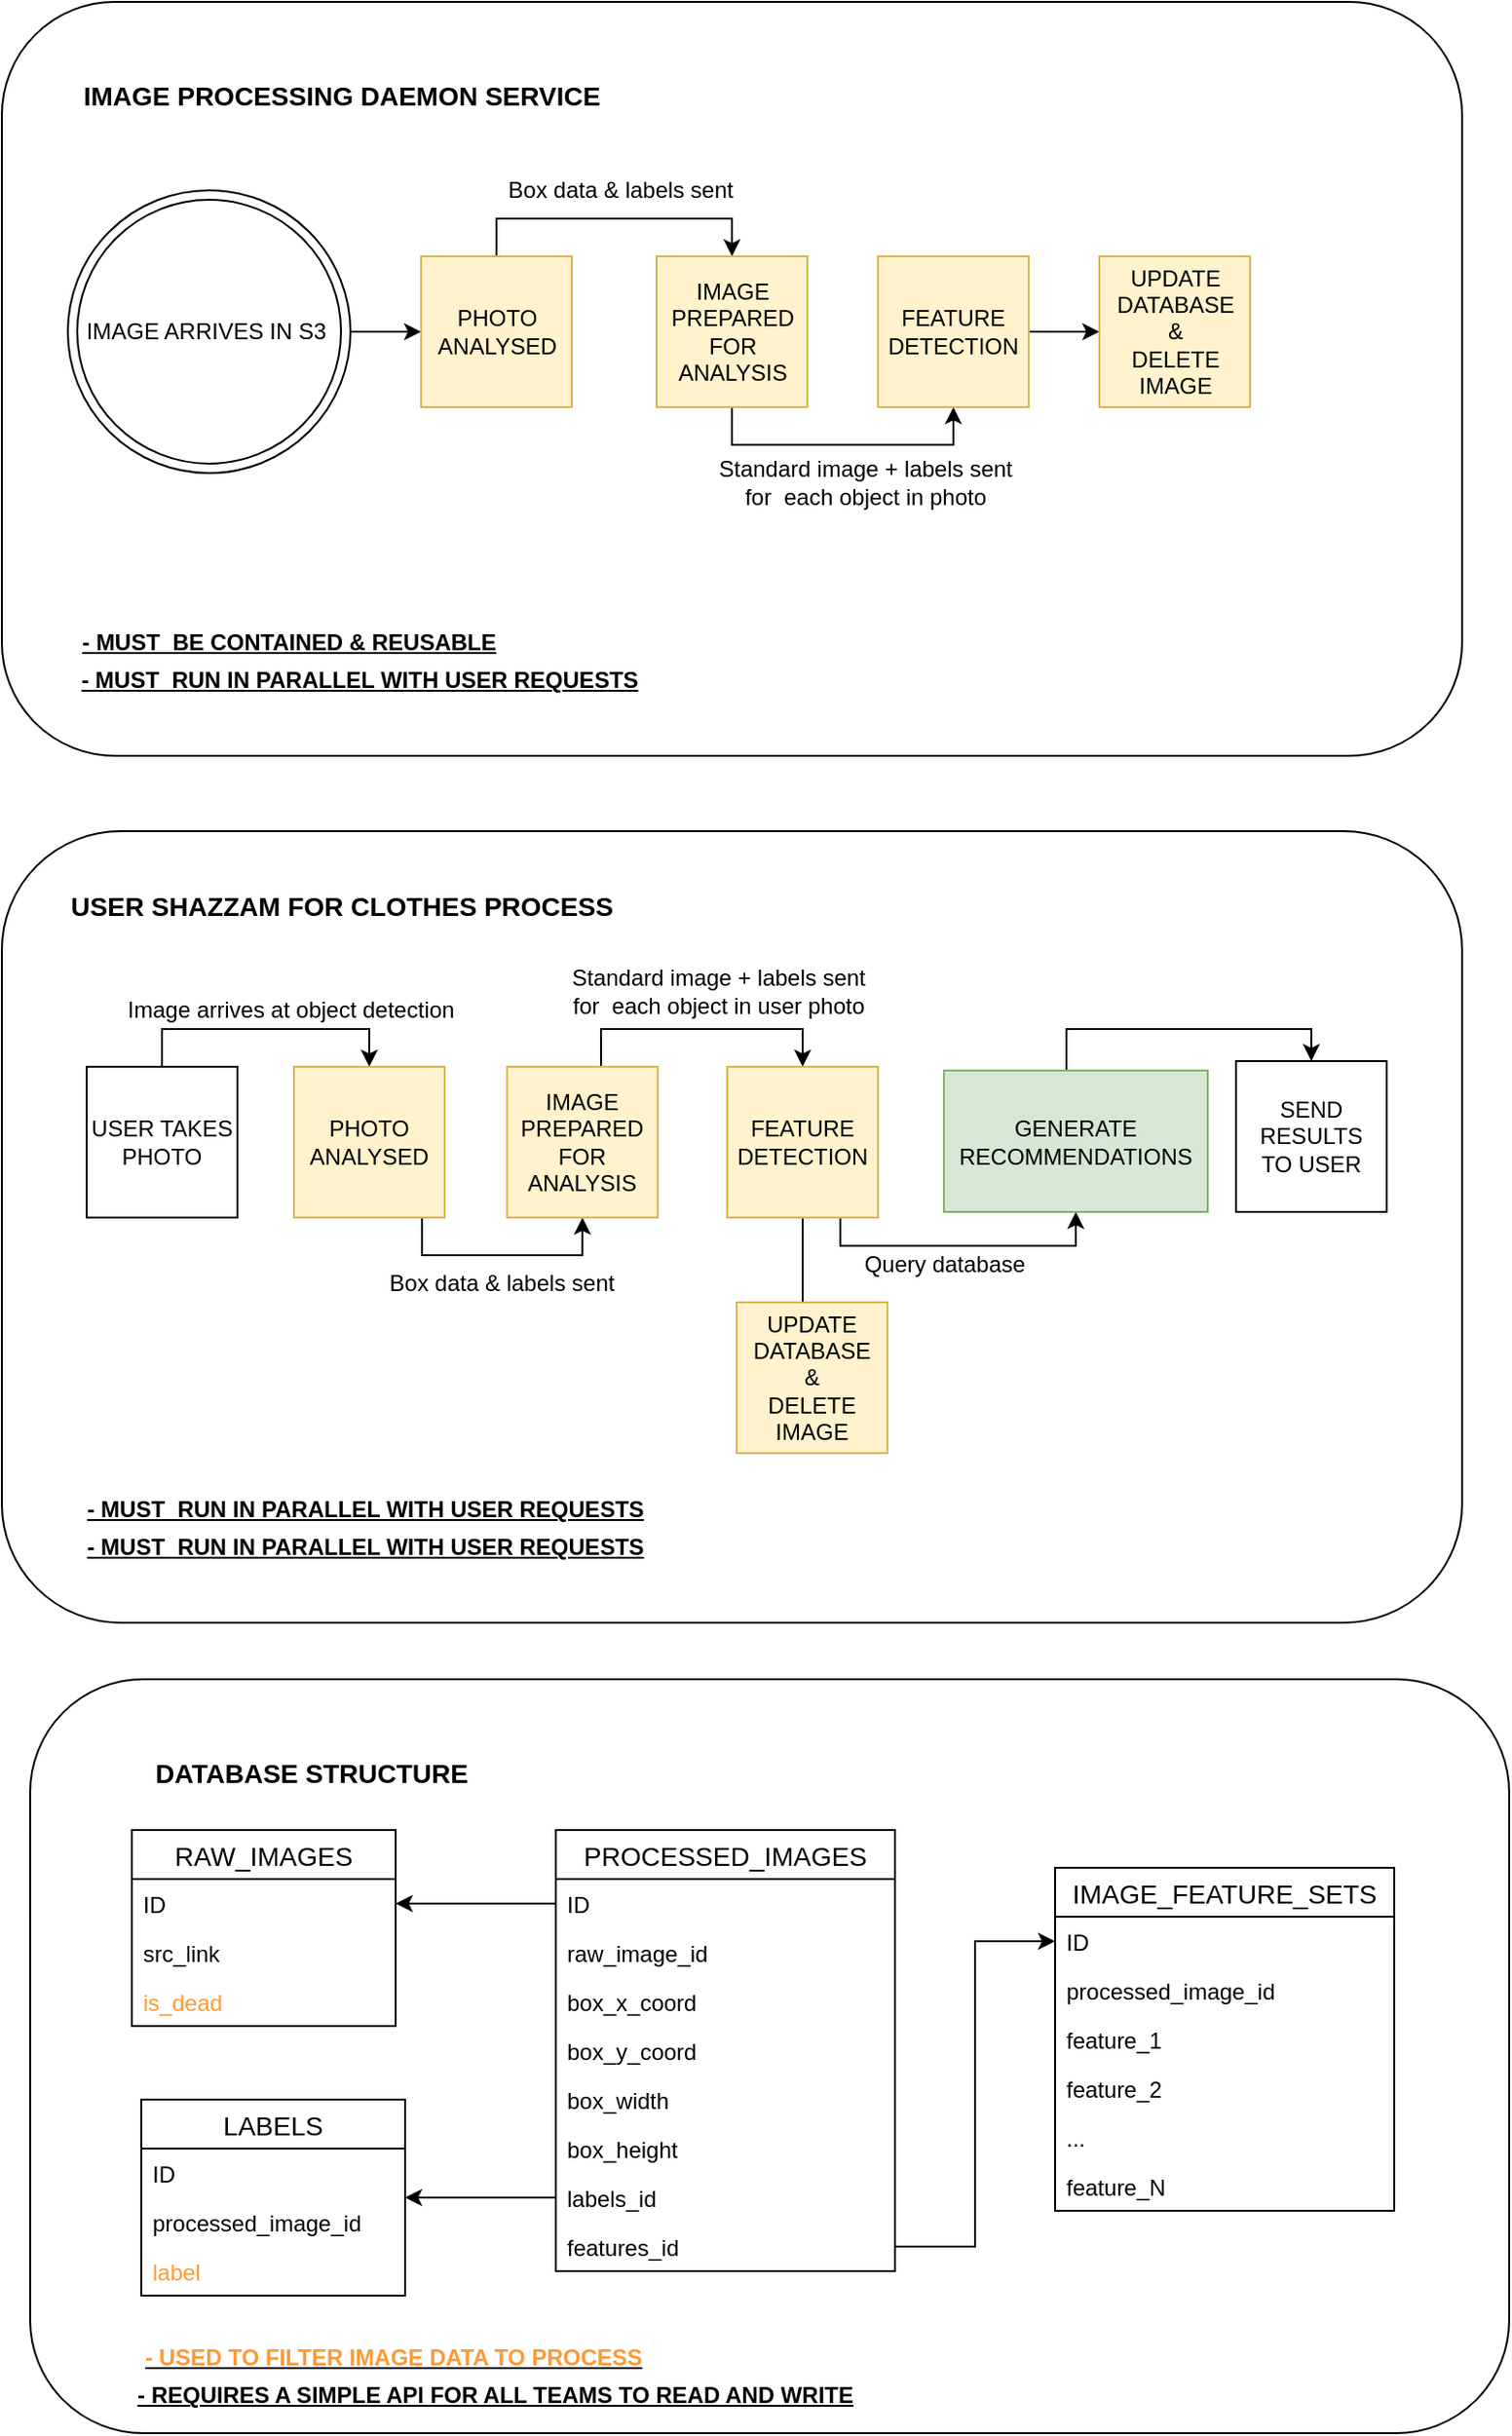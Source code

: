 <mxfile version="12.8.1" type="device"><diagram id="yjschu9S_KxyGVHaM3cs" name="Page-1"><mxGraphModel dx="1382" dy="-425" grid="1" gridSize="10" guides="1" tooltips="1" connect="1" arrows="1" fold="1" page="1" pageScale="1" pageWidth="827" pageHeight="1169" math="0" shadow="0"><root><mxCell id="0"/><mxCell id="1" parent="0"/><mxCell id="HXwDbFB7o408c1WEgCr4-193" value="" style="rounded=1;whiteSpace=wrap;html=1;glass=0;fontSize=14;" parent="1" vertex="1"><mxGeometry x="30" y="2070" width="785" height="400" as="geometry"/></mxCell><mxCell id="HXwDbFB7o408c1WEgCr4-111" value="" style="rounded=1;whiteSpace=wrap;html=1;" parent="1" vertex="1"><mxGeometry x="15" y="1180" width="775" height="400" as="geometry"/></mxCell><mxCell id="HXwDbFB7o408c1WEgCr4-79" value="Box data &amp;amp; labels sent" style="text;html=1;resizable=0;autosize=1;align=center;verticalAlign=middle;points=[];fillColor=none;strokeColor=none;rounded=0;" parent="1" vertex="1"><mxGeometry x="278.13" y="1270" width="130" height="20" as="geometry"/></mxCell><mxCell id="HXwDbFB7o408c1WEgCr4-83" value="Standard image + labels sent&lt;br&gt;for&amp;nbsp; each object in photo" style="text;html=1;resizable=0;autosize=1;align=center;verticalAlign=middle;points=[];fillColor=none;strokeColor=none;rounded=0;" parent="1" vertex="1"><mxGeometry x="387.5" y="1420" width="170" height="30" as="geometry"/></mxCell><mxCell id="HXwDbFB7o408c1WEgCr4-89" value="IMAGE PROCESSING DAEMON SERVICE" style="text;html=1;resizable=0;autosize=1;align=center;verticalAlign=middle;points=[];fillColor=none;strokeColor=none;rounded=0;fontStyle=1;fontSize=14;" parent="1" vertex="1"><mxGeometry x="50" y="1220" width="290" height="20" as="geometry"/></mxCell><mxCell id="HXwDbFB7o408c1WEgCr4-100" style="edgeStyle=orthogonalEdgeStyle;rounded=0;orthogonalLoop=1;jettySize=auto;html=1;entryX=0;entryY=0.5;entryDx=0;entryDy=0;" parent="1" source="HXwDbFB7o408c1WEgCr4-90" target="HXwDbFB7o408c1WEgCr4-95" edge="1"><mxGeometry relative="1" as="geometry"/></mxCell><mxCell id="HXwDbFB7o408c1WEgCr4-90" value="" style="shape=mxgraph.bpmn.shape;html=1;verticalLabelPosition=bottom;labelBackgroundColor=#ffffff;verticalAlign=top;align=center;perimeter=ellipsePerimeter;outlineConnect=0;outline=throwing;symbol=general;" parent="1" vertex="1"><mxGeometry x="50" y="1280" width="150" height="150" as="geometry"/></mxCell><mxCell id="HXwDbFB7o408c1WEgCr4-94" value="IMAGE ARRIVES IN S3" style="text;html=1;resizable=0;autosize=1;align=center;verticalAlign=middle;points=[];fillColor=none;strokeColor=none;rounded=0;" parent="1" vertex="1"><mxGeometry x="52.5" y="1345" width="140" height="20" as="geometry"/></mxCell><mxCell id="HXwDbFB7o408c1WEgCr4-105" style="edgeStyle=orthogonalEdgeStyle;rounded=0;orthogonalLoop=1;jettySize=auto;html=1;entryX=0.5;entryY=0;entryDx=0;entryDy=0;" parent="1" source="HXwDbFB7o408c1WEgCr4-95" target="HXwDbFB7o408c1WEgCr4-96" edge="1"><mxGeometry relative="1" as="geometry"><Array as="points"><mxPoint x="277.5" y="1295"/><mxPoint x="402.5" y="1295"/></Array></mxGeometry></mxCell><mxCell id="HXwDbFB7o408c1WEgCr4-95" value="PHOTO ANALYSED" style="whiteSpace=wrap;html=1;aspect=fixed;fillColor=#fff2cc;strokeColor=#d6b656;" parent="1" vertex="1"><mxGeometry x="237.5" y="1315" width="80" height="80" as="geometry"/></mxCell><mxCell id="HXwDbFB7o408c1WEgCr4-106" style="edgeStyle=orthogonalEdgeStyle;rounded=0;orthogonalLoop=1;jettySize=auto;html=1;entryX=0.5;entryY=1;entryDx=0;entryDy=0;" parent="1" source="HXwDbFB7o408c1WEgCr4-96" target="HXwDbFB7o408c1WEgCr4-97" edge="1"><mxGeometry relative="1" as="geometry"><Array as="points"><mxPoint x="402.5" y="1415"/><mxPoint x="520.5" y="1415"/></Array></mxGeometry></mxCell><mxCell id="HXwDbFB7o408c1WEgCr4-96" value="IMAGE PREPARED FOR ANALYSIS" style="whiteSpace=wrap;html=1;aspect=fixed;fillColor=#fff2cc;strokeColor=#d6b656;" parent="1" vertex="1"><mxGeometry x="362.5" y="1315" width="80" height="80" as="geometry"/></mxCell><mxCell id="HXwDbFB7o408c1WEgCr4-107" style="edgeStyle=orthogonalEdgeStyle;rounded=0;orthogonalLoop=1;jettySize=auto;html=1;entryX=0;entryY=0.5;entryDx=0;entryDy=0;" parent="1" source="HXwDbFB7o408c1WEgCr4-97" target="HXwDbFB7o408c1WEgCr4-98" edge="1"><mxGeometry relative="1" as="geometry"/></mxCell><mxCell id="HXwDbFB7o408c1WEgCr4-97" value="FEATURE DETECTION" style="whiteSpace=wrap;html=1;aspect=fixed;fillColor=#fff2cc;strokeColor=#d6b656;" parent="1" vertex="1"><mxGeometry x="480" y="1315" width="80" height="80" as="geometry"/></mxCell><mxCell id="HXwDbFB7o408c1WEgCr4-98" value="UPDATE DATABASE&lt;br&gt;&amp;amp;&lt;br&gt;DELETE IMAGE" style="whiteSpace=wrap;html=1;aspect=fixed;fillColor=#fff2cc;strokeColor=#d6b656;" parent="1" vertex="1"><mxGeometry x="597.5" y="1315" width="80" height="80" as="geometry"/></mxCell><mxCell id="HXwDbFB7o408c1WEgCr4-108" value="- MUST&amp;nbsp; BE CONTAINED &amp;amp; REUSABLE" style="text;html=1;strokeColor=none;fillColor=none;align=center;verticalAlign=middle;whiteSpace=wrap;rounded=0;fontStyle=5" parent="1" vertex="1"><mxGeometry x="50" y="1510" width="235" height="20" as="geometry"/></mxCell><mxCell id="HXwDbFB7o408c1WEgCr4-110" value="- MUST&amp;nbsp; RUN IN PARALLEL WITH USER REQUESTS" style="text;html=1;strokeColor=none;fillColor=none;align=center;verticalAlign=middle;whiteSpace=wrap;rounded=0;fontStyle=5" parent="1" vertex="1"><mxGeometry x="50" y="1530" width="310" height="20" as="geometry"/></mxCell><mxCell id="HXwDbFB7o408c1WEgCr4-113" value="" style="rounded=1;whiteSpace=wrap;html=1;" parent="1" vertex="1"><mxGeometry x="15" y="1620" width="775" height="420" as="geometry"/></mxCell><mxCell id="HXwDbFB7o408c1WEgCr4-114" style="edgeStyle=orthogonalEdgeStyle;rounded=0;orthogonalLoop=1;jettySize=auto;html=1;entryX=0.5;entryY=0;entryDx=0;entryDy=0;" parent="1" source="HXwDbFB7o408c1WEgCr4-115" target="HXwDbFB7o408c1WEgCr4-117" edge="1"><mxGeometry relative="1" as="geometry"><Array as="points"><mxPoint x="100" y="1725"/><mxPoint x="210" y="1725"/></Array></mxGeometry></mxCell><mxCell id="HXwDbFB7o408c1WEgCr4-115" value="USER TAKES PHOTO" style="whiteSpace=wrap;html=1;aspect=fixed;" parent="1" vertex="1"><mxGeometry x="60" y="1745" width="80" height="80" as="geometry"/></mxCell><mxCell id="HXwDbFB7o408c1WEgCr4-116" style="edgeStyle=orthogonalEdgeStyle;rounded=0;orthogonalLoop=1;jettySize=auto;html=1;entryX=0.5;entryY=1;entryDx=0;entryDy=0;" parent="1" source="HXwDbFB7o408c1WEgCr4-117" target="HXwDbFB7o408c1WEgCr4-120" edge="1"><mxGeometry relative="1" as="geometry"><Array as="points"><mxPoint x="238" y="1845"/><mxPoint x="323" y="1845"/></Array></mxGeometry></mxCell><mxCell id="HXwDbFB7o408c1WEgCr4-117" value="PHOTO ANALYSED" style="whiteSpace=wrap;html=1;aspect=fixed;fillColor=#fff2cc;strokeColor=#d6b656;" parent="1" vertex="1"><mxGeometry x="170" y="1745" width="80" height="80" as="geometry"/></mxCell><mxCell id="HXwDbFB7o408c1WEgCr4-118" value="Image arrives at object detection" style="text;html=1;resizable=0;autosize=1;align=center;verticalAlign=middle;points=[];fillColor=none;strokeColor=none;rounded=0;" parent="1" vertex="1"><mxGeometry x="72.5" y="1705" width="190" height="20" as="geometry"/></mxCell><mxCell id="HXwDbFB7o408c1WEgCr4-119" style="edgeStyle=orthogonalEdgeStyle;rounded=0;orthogonalLoop=1;jettySize=auto;html=1;entryX=0.5;entryY=0;entryDx=0;entryDy=0;" parent="1" source="HXwDbFB7o408c1WEgCr4-120" target="HXwDbFB7o408c1WEgCr4-124" edge="1"><mxGeometry relative="1" as="geometry"><Array as="points"><mxPoint x="333" y="1725"/><mxPoint x="440" y="1725"/></Array></mxGeometry></mxCell><mxCell id="HXwDbFB7o408c1WEgCr4-120" value="IMAGE PREPARED FOR ANALYSIS" style="whiteSpace=wrap;html=1;aspect=fixed;fillColor=#fff2cc;strokeColor=#d6b656;" parent="1" vertex="1"><mxGeometry x="283.13" y="1745" width="80" height="80" as="geometry"/></mxCell><mxCell id="HXwDbFB7o408c1WEgCr4-121" value="Box data &amp;amp; labels sent" style="text;html=1;resizable=0;autosize=1;align=center;verticalAlign=middle;points=[];fillColor=none;strokeColor=none;rounded=0;" parent="1" vertex="1"><mxGeometry x="215" y="1850" width="130" height="20" as="geometry"/></mxCell><mxCell id="HXwDbFB7o408c1WEgCr4-122" style="edgeStyle=orthogonalEdgeStyle;rounded=0;orthogonalLoop=1;jettySize=auto;html=1;entryX=0.5;entryY=1;entryDx=0;entryDy=0;" parent="1" source="HXwDbFB7o408c1WEgCr4-124" target="HXwDbFB7o408c1WEgCr4-128" edge="1"><mxGeometry relative="1" as="geometry"><Array as="points"><mxPoint x="460" y="1840"/><mxPoint x="585" y="1840"/></Array></mxGeometry></mxCell><mxCell id="HXwDbFB7o408c1WEgCr4-123" style="edgeStyle=orthogonalEdgeStyle;rounded=0;orthogonalLoop=1;jettySize=auto;html=1;entryX=0.438;entryY=0.125;entryDx=0;entryDy=0;entryPerimeter=0;" parent="1" source="HXwDbFB7o408c1WEgCr4-124" target="HXwDbFB7o408c1WEgCr4-126" edge="1"><mxGeometry relative="1" as="geometry"/></mxCell><mxCell id="HXwDbFB7o408c1WEgCr4-124" value="FEATURE DETECTION" style="whiteSpace=wrap;html=1;aspect=fixed;fillColor=#fff2cc;strokeColor=#d6b656;" parent="1" vertex="1"><mxGeometry x="400" y="1745" width="80" height="80" as="geometry"/></mxCell><mxCell id="HXwDbFB7o408c1WEgCr4-125" value="Standard image + labels sent&lt;br&gt;for&amp;nbsp; each object in user photo" style="text;html=1;resizable=0;autosize=1;align=center;verticalAlign=middle;points=[];fillColor=none;strokeColor=none;rounded=0;" parent="1" vertex="1"><mxGeometry x="310" y="1690" width="170" height="30" as="geometry"/></mxCell><mxCell id="HXwDbFB7o408c1WEgCr4-126" value="UPDATE DATABASE&lt;br&gt;&amp;amp;&lt;br&gt;DELETE IMAGE" style="whiteSpace=wrap;html=1;aspect=fixed;fillColor=#fff2cc;strokeColor=#d6b656;" parent="1" vertex="1"><mxGeometry x="405" y="1870" width="80" height="80" as="geometry"/></mxCell><mxCell id="HXwDbFB7o408c1WEgCr4-127" style="edgeStyle=orthogonalEdgeStyle;rounded=0;orthogonalLoop=1;jettySize=auto;html=1;entryX=0.5;entryY=0;entryDx=0;entryDy=0;" parent="1" source="HXwDbFB7o408c1WEgCr4-128" target="HXwDbFB7o408c1WEgCr4-130" edge="1"><mxGeometry relative="1" as="geometry"><Array as="points"><mxPoint x="580" y="1725"/><mxPoint x="710" y="1725"/></Array></mxGeometry></mxCell><mxCell id="HXwDbFB7o408c1WEgCr4-128" value="GENERATE RECOMMENDATIONS" style="rounded=0;whiteSpace=wrap;html=1;fillColor=#d5e8d4;strokeColor=#82b366;" parent="1" vertex="1"><mxGeometry x="515" y="1747" width="140" height="75" as="geometry"/></mxCell><mxCell id="HXwDbFB7o408c1WEgCr4-129" value="Query database" style="text;html=1;resizable=0;autosize=1;align=center;verticalAlign=middle;points=[];fillColor=none;strokeColor=none;rounded=0;" parent="1" vertex="1"><mxGeometry x="465" y="1840" width="100" height="20" as="geometry"/></mxCell><mxCell id="HXwDbFB7o408c1WEgCr4-130" value="SEND RESULTS&lt;br&gt;TO USER" style="whiteSpace=wrap;html=1;aspect=fixed;" parent="1" vertex="1"><mxGeometry x="670" y="1742" width="80" height="80" as="geometry"/></mxCell><mxCell id="HXwDbFB7o408c1WEgCr4-131" value="USER SHAZZAM FOR CLOTHES PROCESS" style="text;html=1;resizable=0;autosize=1;align=center;verticalAlign=middle;points=[];fillColor=none;strokeColor=none;rounded=0;fontSize=14;fontStyle=1" parent="1" vertex="1"><mxGeometry x="45" y="1650" width="300" height="20" as="geometry"/></mxCell><mxCell id="HXwDbFB7o408c1WEgCr4-132" value="- MUST&amp;nbsp; RUN IN PARALLEL WITH USER REQUESTS" style="text;html=1;strokeColor=none;fillColor=none;align=center;verticalAlign=middle;whiteSpace=wrap;rounded=0;fontStyle=5" parent="1" vertex="1"><mxGeometry x="53.13" y="1970" width="310" height="20" as="geometry"/></mxCell><mxCell id="HXwDbFB7o408c1WEgCr4-133" value="- MUST&amp;nbsp; RUN IN PARALLEL WITH USER REQUESTS" style="text;html=1;strokeColor=none;fillColor=none;align=center;verticalAlign=middle;whiteSpace=wrap;rounded=0;glass=0;fontStyle=5" parent="1" vertex="1"><mxGeometry x="53.13" y="1990" width="310" height="20" as="geometry"/></mxCell><mxCell id="HXwDbFB7o408c1WEgCr4-140" value="RAW_IMAGES" style="swimlane;fontStyle=0;childLayout=stackLayout;horizontal=1;startSize=26;fillColor=none;horizontalStack=0;resizeParent=1;resizeParentMax=0;resizeLast=0;collapsible=1;marginBottom=0;glass=0;fontSize=14;" parent="1" vertex="1"><mxGeometry x="84" y="2150" width="140" height="104" as="geometry"/></mxCell><mxCell id="HXwDbFB7o408c1WEgCr4-141" value="ID" style="text;strokeColor=none;fillColor=none;align=left;verticalAlign=top;spacingLeft=4;spacingRight=4;overflow=hidden;rotatable=0;points=[[0,0.5],[1,0.5]];portConstraint=eastwest;" parent="HXwDbFB7o408c1WEgCr4-140" vertex="1"><mxGeometry y="26" width="140" height="26" as="geometry"/></mxCell><mxCell id="HXwDbFB7o408c1WEgCr4-142" value="src_link" style="text;strokeColor=none;fillColor=none;align=left;verticalAlign=top;spacingLeft=4;spacingRight=4;overflow=hidden;rotatable=0;points=[[0,0.5],[1,0.5]];portConstraint=eastwest;" parent="HXwDbFB7o408c1WEgCr4-140" vertex="1"><mxGeometry y="52" width="140" height="26" as="geometry"/></mxCell><mxCell id="HXwDbFB7o408c1WEgCr4-157" value="is_dead" style="text;strokeColor=none;fillColor=none;align=left;verticalAlign=top;spacingLeft=4;spacingRight=4;overflow=hidden;rotatable=0;points=[[0,0.5],[1,0.5]];portConstraint=eastwest;fontColor=#FF9933;" parent="HXwDbFB7o408c1WEgCr4-140" vertex="1"><mxGeometry y="78" width="140" height="26" as="geometry"/></mxCell><mxCell id="HXwDbFB7o408c1WEgCr4-144" value="IMAGE_FEATURE_SETS" style="swimlane;fontStyle=0;childLayout=stackLayout;horizontal=1;startSize=26;fillColor=none;horizontalStack=0;resizeParent=1;resizeParentMax=0;resizeLast=0;collapsible=1;marginBottom=0;glass=0;fontSize=14;" parent="1" vertex="1"><mxGeometry x="574" y="2170" width="180" height="182" as="geometry"/></mxCell><mxCell id="HXwDbFB7o408c1WEgCr4-145" value="ID" style="text;strokeColor=none;fillColor=none;align=left;verticalAlign=top;spacingLeft=4;spacingRight=4;overflow=hidden;rotatable=0;points=[[0,0.5],[1,0.5]];portConstraint=eastwest;" parent="HXwDbFB7o408c1WEgCr4-144" vertex="1"><mxGeometry y="26" width="180" height="26" as="geometry"/></mxCell><mxCell id="HXwDbFB7o408c1WEgCr4-167" value="processed_image_id" style="text;strokeColor=none;fillColor=none;align=left;verticalAlign=top;spacingLeft=4;spacingRight=4;overflow=hidden;rotatable=0;points=[[0,0.5],[1,0.5]];portConstraint=eastwest;" parent="HXwDbFB7o408c1WEgCr4-144" vertex="1"><mxGeometry y="52" width="180" height="26" as="geometry"/></mxCell><mxCell id="HXwDbFB7o408c1WEgCr4-148" value="feature_1" style="text;strokeColor=none;fillColor=none;align=left;verticalAlign=top;spacingLeft=4;spacingRight=4;overflow=hidden;rotatable=0;points=[[0,0.5],[1,0.5]];portConstraint=eastwest;" parent="HXwDbFB7o408c1WEgCr4-144" vertex="1"><mxGeometry y="78" width="180" height="26" as="geometry"/></mxCell><mxCell id="HXwDbFB7o408c1WEgCr4-149" value="feature_2" style="text;strokeColor=none;fillColor=none;align=left;verticalAlign=top;spacingLeft=4;spacingRight=4;overflow=hidden;rotatable=0;points=[[0,0.5],[1,0.5]];portConstraint=eastwest;" parent="HXwDbFB7o408c1WEgCr4-144" vertex="1"><mxGeometry y="104" width="180" height="26" as="geometry"/></mxCell><mxCell id="HXwDbFB7o408c1WEgCr4-150" value="..." style="text;strokeColor=none;fillColor=none;align=left;verticalAlign=top;spacingLeft=4;spacingRight=4;overflow=hidden;rotatable=0;points=[[0,0.5],[1,0.5]];portConstraint=eastwest;" parent="HXwDbFB7o408c1WEgCr4-144" vertex="1"><mxGeometry y="130" width="180" height="26" as="geometry"/></mxCell><mxCell id="HXwDbFB7o408c1WEgCr4-152" value="feature_N" style="text;strokeColor=none;fillColor=none;align=left;verticalAlign=top;spacingLeft=4;spacingRight=4;overflow=hidden;rotatable=0;points=[[0,0.5],[1,0.5]];portConstraint=eastwest;" parent="HXwDbFB7o408c1WEgCr4-144" vertex="1"><mxGeometry y="156" width="180" height="26" as="geometry"/></mxCell><mxCell id="HXwDbFB7o408c1WEgCr4-158" value="PROCESSED_IMAGES" style="swimlane;fontStyle=0;childLayout=stackLayout;horizontal=1;startSize=26;fillColor=none;horizontalStack=0;resizeParent=1;resizeParentMax=0;resizeLast=0;collapsible=1;marginBottom=0;glass=0;fontSize=14;" parent="1" vertex="1"><mxGeometry x="309" y="2150" width="180" height="234" as="geometry"/></mxCell><mxCell id="HXwDbFB7o408c1WEgCr4-159" value="ID" style="text;strokeColor=none;fillColor=none;align=left;verticalAlign=top;spacingLeft=4;spacingRight=4;overflow=hidden;rotatable=0;points=[[0,0.5],[1,0.5]];portConstraint=eastwest;" parent="HXwDbFB7o408c1WEgCr4-158" vertex="1"><mxGeometry y="26" width="180" height="26" as="geometry"/></mxCell><mxCell id="HXwDbFB7o408c1WEgCr4-160" value="raw_image_id" style="text;strokeColor=none;fillColor=none;align=left;verticalAlign=top;spacingLeft=4;spacingRight=4;overflow=hidden;rotatable=0;points=[[0,0.5],[1,0.5]];portConstraint=eastwest;" parent="HXwDbFB7o408c1WEgCr4-158" vertex="1"><mxGeometry y="52" width="180" height="26" as="geometry"/></mxCell><mxCell id="HXwDbFB7o408c1WEgCr4-161" value="box_x_coord" style="text;strokeColor=none;fillColor=none;align=left;verticalAlign=top;spacingLeft=4;spacingRight=4;overflow=hidden;rotatable=0;points=[[0,0.5],[1,0.5]];portConstraint=eastwest;" parent="HXwDbFB7o408c1WEgCr4-158" vertex="1"><mxGeometry y="78" width="180" height="26" as="geometry"/></mxCell><mxCell id="HXwDbFB7o408c1WEgCr4-162" value="box_y_coord" style="text;strokeColor=none;fillColor=none;align=left;verticalAlign=top;spacingLeft=4;spacingRight=4;overflow=hidden;rotatable=0;points=[[0,0.5],[1,0.5]];portConstraint=eastwest;" parent="HXwDbFB7o408c1WEgCr4-158" vertex="1"><mxGeometry y="104" width="180" height="26" as="geometry"/></mxCell><mxCell id="HXwDbFB7o408c1WEgCr4-163" value="box_width" style="text;strokeColor=none;fillColor=none;align=left;verticalAlign=top;spacingLeft=4;spacingRight=4;overflow=hidden;rotatable=0;points=[[0,0.5],[1,0.5]];portConstraint=eastwest;" parent="HXwDbFB7o408c1WEgCr4-158" vertex="1"><mxGeometry y="130" width="180" height="26" as="geometry"/></mxCell><mxCell id="HXwDbFB7o408c1WEgCr4-164" value="box_height" style="text;strokeColor=none;fillColor=none;align=left;verticalAlign=top;spacingLeft=4;spacingRight=4;overflow=hidden;rotatable=0;points=[[0,0.5],[1,0.5]];portConstraint=eastwest;" parent="HXwDbFB7o408c1WEgCr4-158" vertex="1"><mxGeometry y="156" width="180" height="26" as="geometry"/></mxCell><mxCell id="HXwDbFB7o408c1WEgCr4-175" value="labels_id" style="text;strokeColor=none;fillColor=none;align=left;verticalAlign=top;spacingLeft=4;spacingRight=4;overflow=hidden;rotatable=0;points=[[0,0.5],[1,0.5]];portConstraint=eastwest;" parent="HXwDbFB7o408c1WEgCr4-158" vertex="1"><mxGeometry y="182" width="180" height="26" as="geometry"/></mxCell><mxCell id="HXwDbFB7o408c1WEgCr4-165" value="features_id" style="text;strokeColor=none;fillColor=none;align=left;verticalAlign=top;spacingLeft=4;spacingRight=4;overflow=hidden;rotatable=0;points=[[0,0.5],[1,0.5]];portConstraint=eastwest;" parent="HXwDbFB7o408c1WEgCr4-158" vertex="1"><mxGeometry y="208" width="180" height="26" as="geometry"/></mxCell><mxCell id="HXwDbFB7o408c1WEgCr4-180" value="LABELS" style="swimlane;fontStyle=0;childLayout=stackLayout;horizontal=1;startSize=26;fillColor=none;horizontalStack=0;resizeParent=1;resizeParentMax=0;resizeLast=0;collapsible=1;marginBottom=0;glass=0;fontSize=14;" parent="1" vertex="1"><mxGeometry x="89" y="2293" width="140" height="104" as="geometry"/></mxCell><mxCell id="HXwDbFB7o408c1WEgCr4-181" value="ID" style="text;strokeColor=none;fillColor=none;align=left;verticalAlign=top;spacingLeft=4;spacingRight=4;overflow=hidden;rotatable=0;points=[[0,0.5],[1,0.5]];portConstraint=eastwest;" parent="HXwDbFB7o408c1WEgCr4-180" vertex="1"><mxGeometry y="26" width="140" height="26" as="geometry"/></mxCell><mxCell id="HXwDbFB7o408c1WEgCr4-182" value="processed_image_id" style="text;strokeColor=none;fillColor=none;align=left;verticalAlign=top;spacingLeft=4;spacingRight=4;overflow=hidden;rotatable=0;points=[[0,0.5],[1,0.5]];portConstraint=eastwest;" parent="HXwDbFB7o408c1WEgCr4-180" vertex="1"><mxGeometry y="52" width="140" height="26" as="geometry"/></mxCell><mxCell id="HXwDbFB7o408c1WEgCr4-183" value="label" style="text;strokeColor=none;fillColor=none;align=left;verticalAlign=top;spacingLeft=4;spacingRight=4;overflow=hidden;rotatable=0;points=[[0,0.5],[1,0.5]];portConstraint=eastwest;fontColor=#FF9933;" parent="HXwDbFB7o408c1WEgCr4-180" vertex="1"><mxGeometry y="78" width="140" height="26" as="geometry"/></mxCell><mxCell id="HXwDbFB7o408c1WEgCr4-190" style="edgeStyle=orthogonalEdgeStyle;rounded=0;orthogonalLoop=1;jettySize=auto;html=1;entryX=1;entryY=0.5;entryDx=0;entryDy=0;fontSize=14;" parent="1" source="HXwDbFB7o408c1WEgCr4-175" target="HXwDbFB7o408c1WEgCr4-180" edge="1"><mxGeometry relative="1" as="geometry"/></mxCell><mxCell id="HXwDbFB7o408c1WEgCr4-191" style="edgeStyle=orthogonalEdgeStyle;rounded=0;orthogonalLoop=1;jettySize=auto;html=1;entryX=1;entryY=0.5;entryDx=0;entryDy=0;fontSize=14;" parent="1" source="HXwDbFB7o408c1WEgCr4-159" target="HXwDbFB7o408c1WEgCr4-141" edge="1"><mxGeometry relative="1" as="geometry"/></mxCell><mxCell id="HXwDbFB7o408c1WEgCr4-192" style="edgeStyle=orthogonalEdgeStyle;rounded=0;orthogonalLoop=1;jettySize=auto;html=1;entryX=0;entryY=0.5;entryDx=0;entryDy=0;fontSize=14;" parent="1" source="HXwDbFB7o408c1WEgCr4-165" target="HXwDbFB7o408c1WEgCr4-145" edge="1"><mxGeometry relative="1" as="geometry"/></mxCell><mxCell id="HXwDbFB7o408c1WEgCr4-194" value="DATABASE STRUCTURE" style="text;html=1;resizable=0;autosize=1;align=center;verticalAlign=middle;points=[];fillColor=none;strokeColor=none;rounded=0;fontSize=14;fontStyle=1" parent="1" vertex="1"><mxGeometry x="89" y="2110" width="180" height="20" as="geometry"/></mxCell><mxCell id="HXwDbFB7o408c1WEgCr4-195" value="&lt;font color=&quot;#ff9933&quot;&gt;- USED TO FILTER IMAGE DATA TO PROCESS&lt;/font&gt;" style="text;html=1;strokeColor=none;fillColor=none;align=center;verticalAlign=middle;whiteSpace=wrap;rounded=0;fontStyle=5" parent="1" vertex="1"><mxGeometry x="67.5" y="2420" width="310" height="20" as="geometry"/></mxCell><mxCell id="HXwDbFB7o408c1WEgCr4-196" value="- REQUIRES A SIMPLE API FOR ALL TEAMS TO READ AND WRITE" style="text;html=1;strokeColor=none;fillColor=none;align=center;verticalAlign=middle;whiteSpace=wrap;rounded=0;glass=0;fontStyle=5" parent="1" vertex="1"><mxGeometry x="67.5" y="2440" width="417.5" height="20" as="geometry"/></mxCell></root></mxGraphModel></diagram></mxfile>